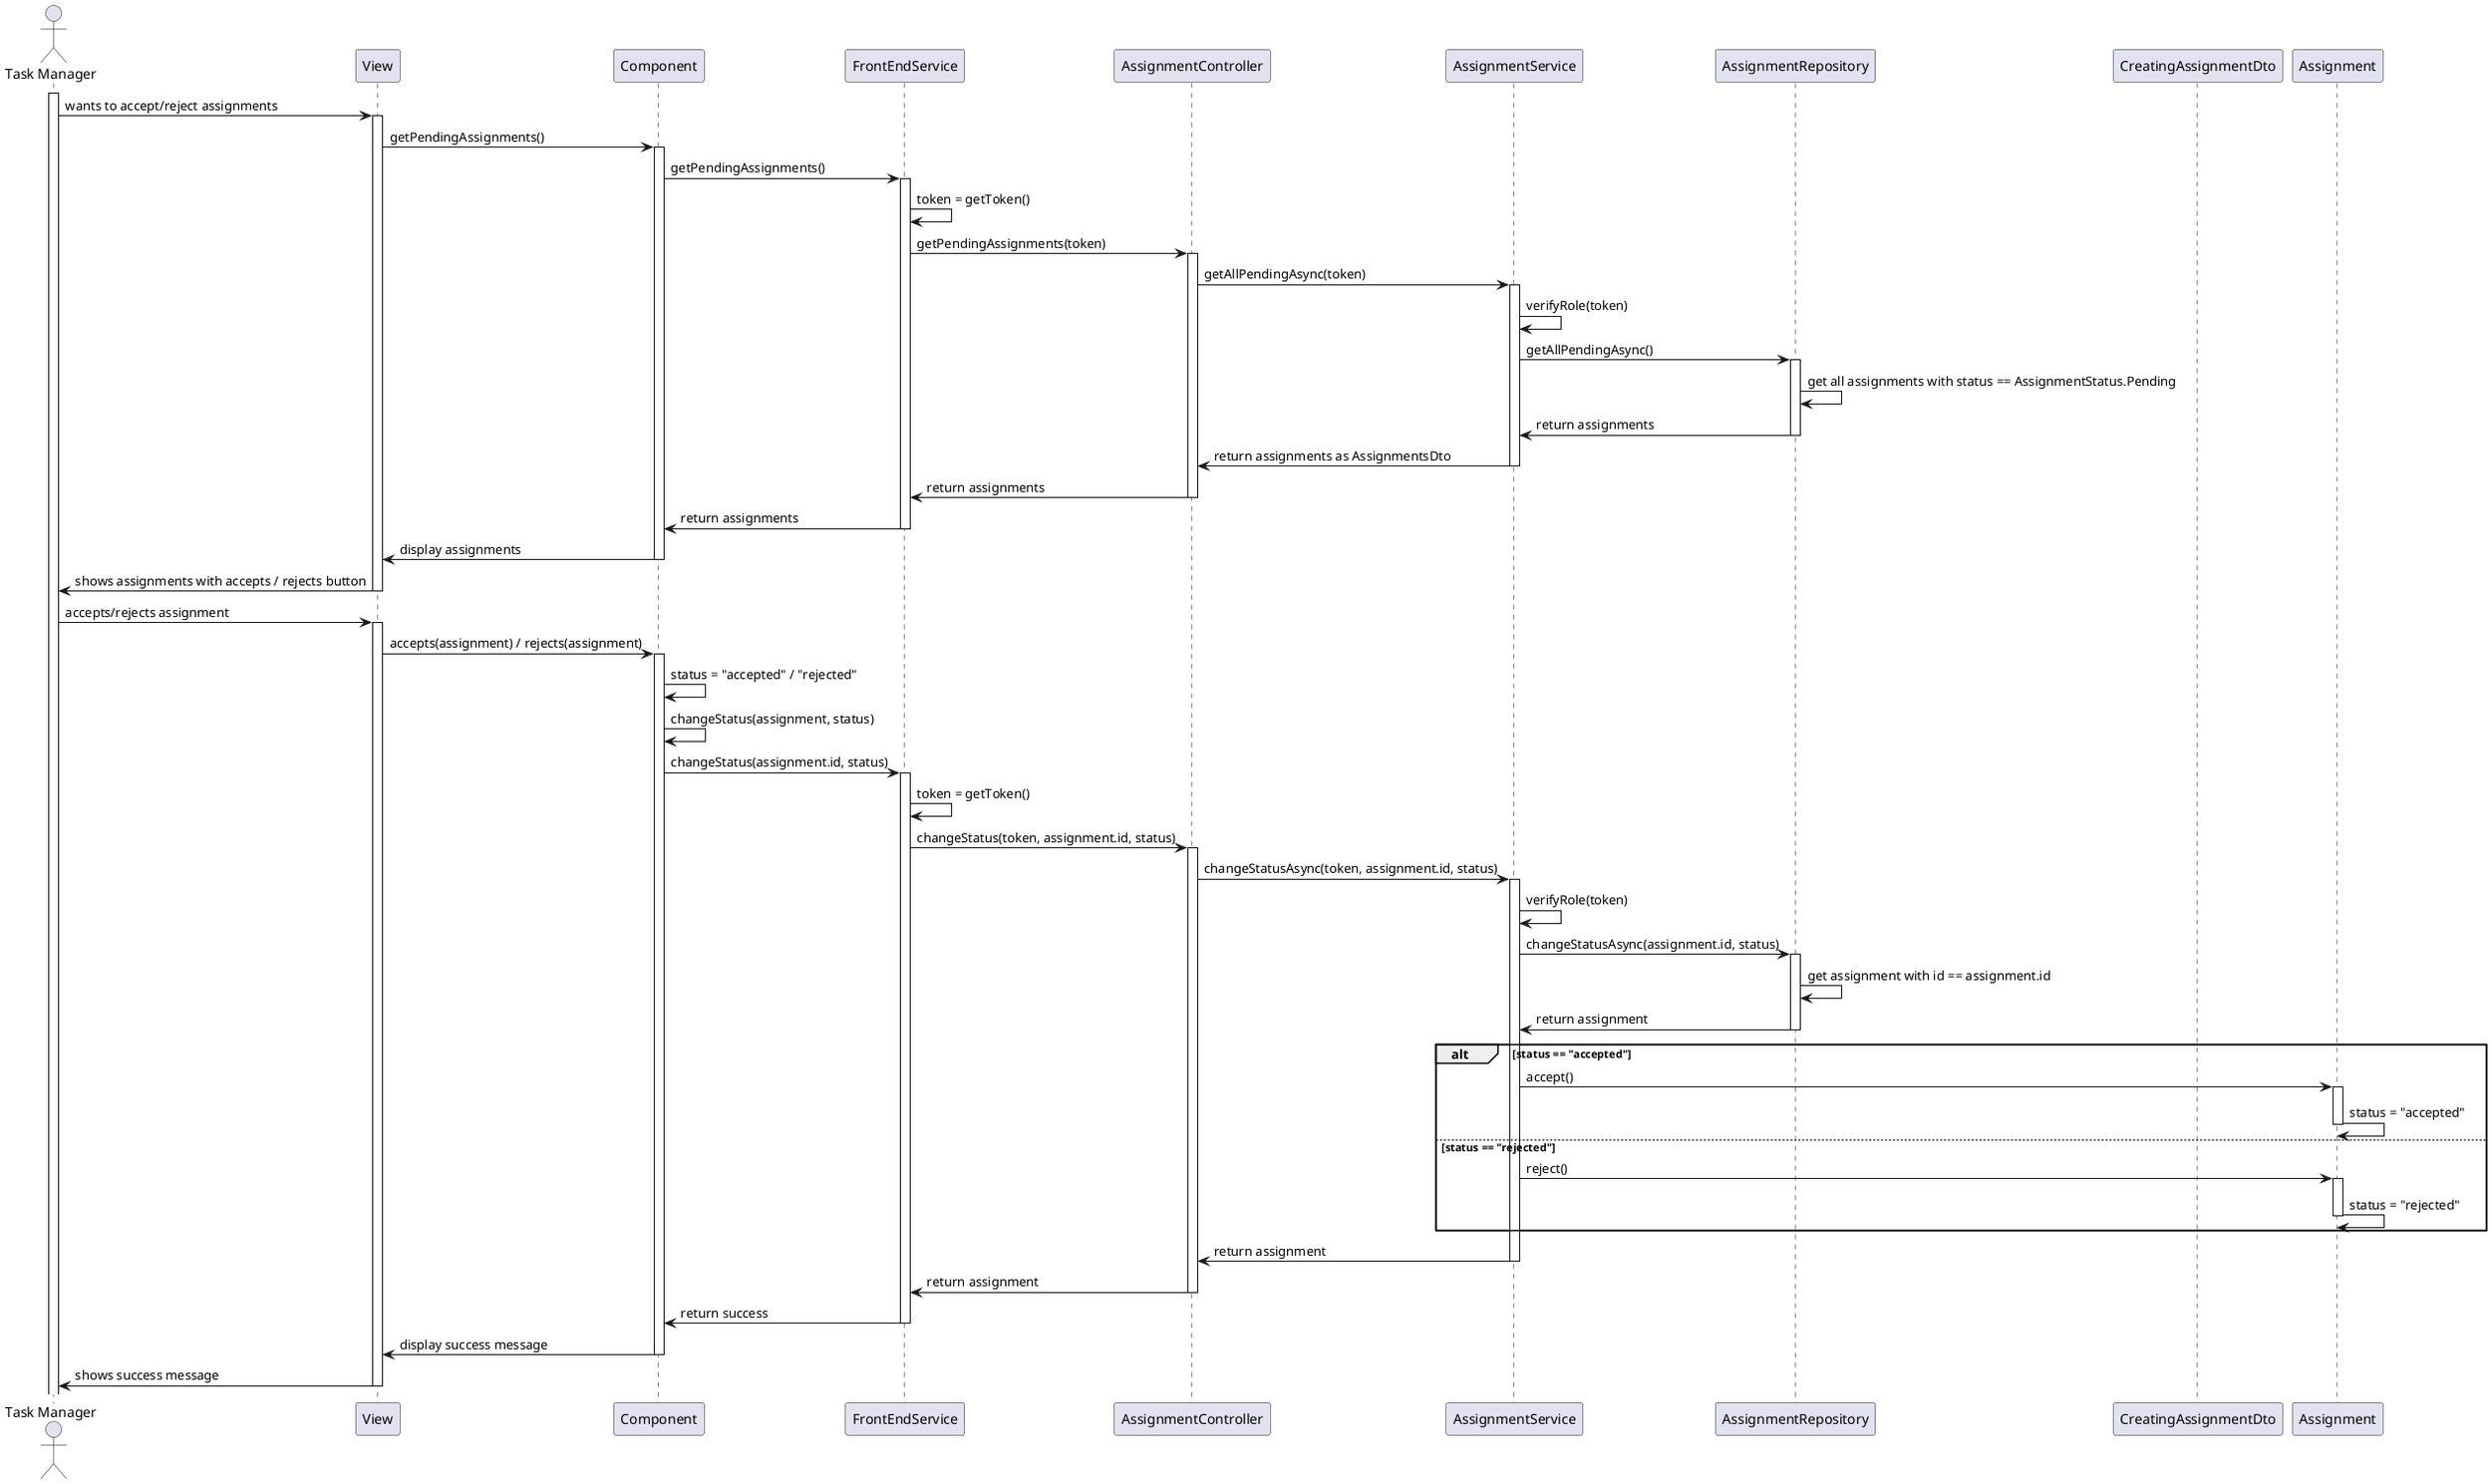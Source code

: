 @startuml

actor "Task Manager" as AM
participant View as V
participant Component as C
participant FrontEndService as FES
participant AssignmentController as AC
participant AssignmentService as AS
participant AssignmentRepository as AR
participant CreatingAssignmentDto as dto
participant Assignment as A

activate AM
AM -> V: wants to accept/reject assignments
activate V
V -> C: getPendingAssignments()
activate C
C -> FES: getPendingAssignments()
activate FES
FES -> FES: token = getToken()
FES -> AC: getPendingAssignments(token)
activate AC
AC -> AS: getAllPendingAsync(token)
activate AS
AS -> AS: verifyRole(token)
AS -> AR: getAllPendingAsync()
activate AR
AR -> AR: get all assignments with status == AssignmentStatus.Pending
AR -> AS: return assignments
deactivate AR
AS -> AC: return assignments as AssignmentsDto
deactivate AS
AC -> FES: return assignments
deactivate AC
FES -> C: return assignments
deactivate FES
C -> V: display assignments
deactivate C
V -> AM: shows assignments with accepts / rejects button
deactivate V
AM -> V: accepts/rejects assignment
activate V
V -> C: accepts(assignment) / rejects(assignment)
activate C
C -> C: status = "accepted" / "rejected"
C -> C: changeStatus(assignment, status)
C -> FES: changeStatus(assignment.id, status)
activate FES
FES -> FES: token = getToken()
FES -> AC: changeStatus(token, assignment.id, status)
activate AC
AC -> AS: changeStatusAsync(token, assignment.id, status)
activate AS
AS -> AS: verifyRole(token)
AS -> AR: changeStatusAsync(assignment.id, status)
activate AR
AR -> AR: get assignment with id == assignment.id
AR -> AS: return assignment
deactivate AR
alt status == "accepted"
AS -> A: accept()
activate A
A -> A: status = "accepted"
deactivate A
else status == "rejected"
AS -> A: reject()
activate A
A -> A: status = "rejected"
deactivate A
end

AS -> AC: return assignment
deactivate AS
AC -> FES: return assignment
deactivate AC
FES -> C: return success
deactivate FES
C -> V: display success message
deactivate C
V -> AM: shows success message
deactivate V

@enduml